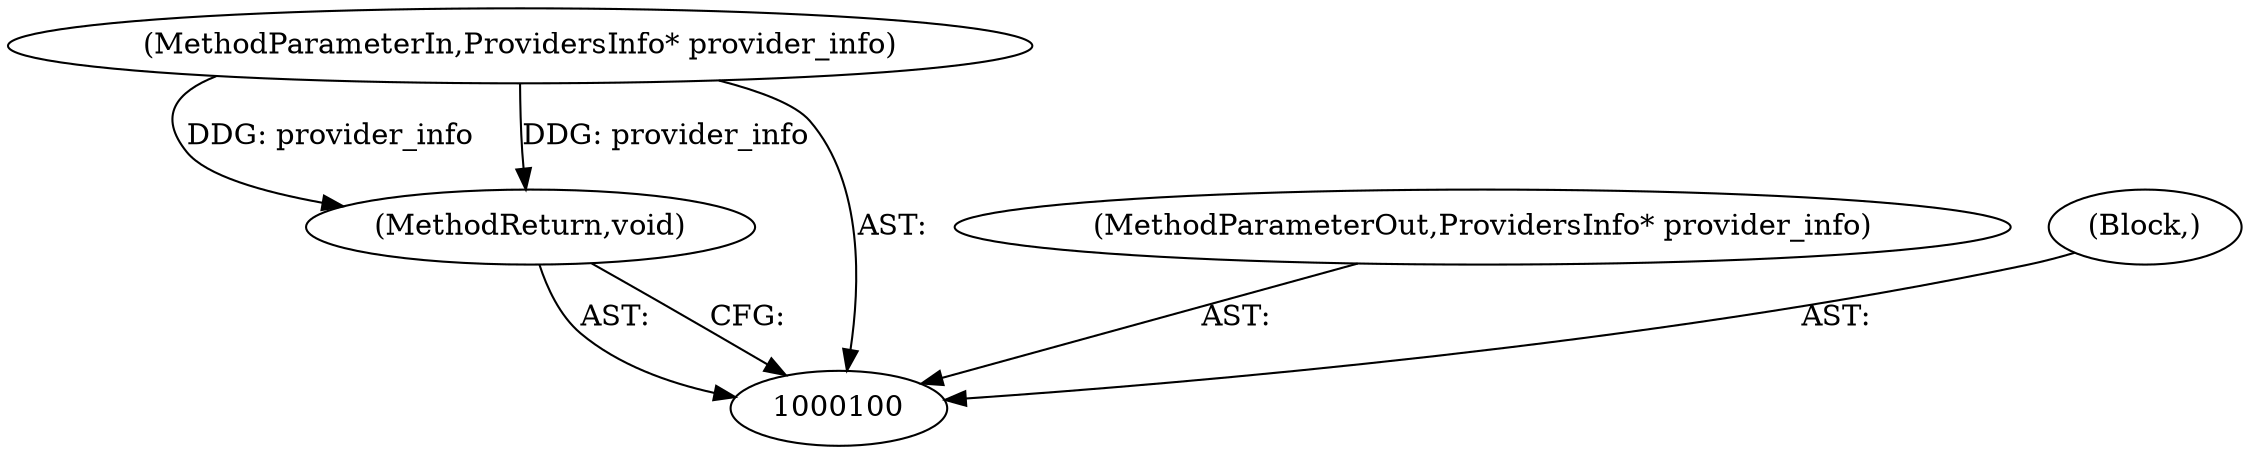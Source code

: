 digraph "1_Chrome_30f5bc981921d9c0221c82f38d80bd2d5c86a022" {
"1000103" [label="(MethodReturn,void)"];
"1000101" [label="(MethodParameterIn,ProvidersInfo* provider_info)"];
"1000107" [label="(MethodParameterOut,ProvidersInfo* provider_info)"];
"1000102" [label="(Block,)"];
"1000103" -> "1000100"  [label="AST: "];
"1000103" -> "1000100"  [label="CFG: "];
"1000101" -> "1000103"  [label="DDG: provider_info"];
"1000101" -> "1000100"  [label="AST: "];
"1000101" -> "1000103"  [label="DDG: provider_info"];
"1000107" -> "1000100"  [label="AST: "];
"1000102" -> "1000100"  [label="AST: "];
}
